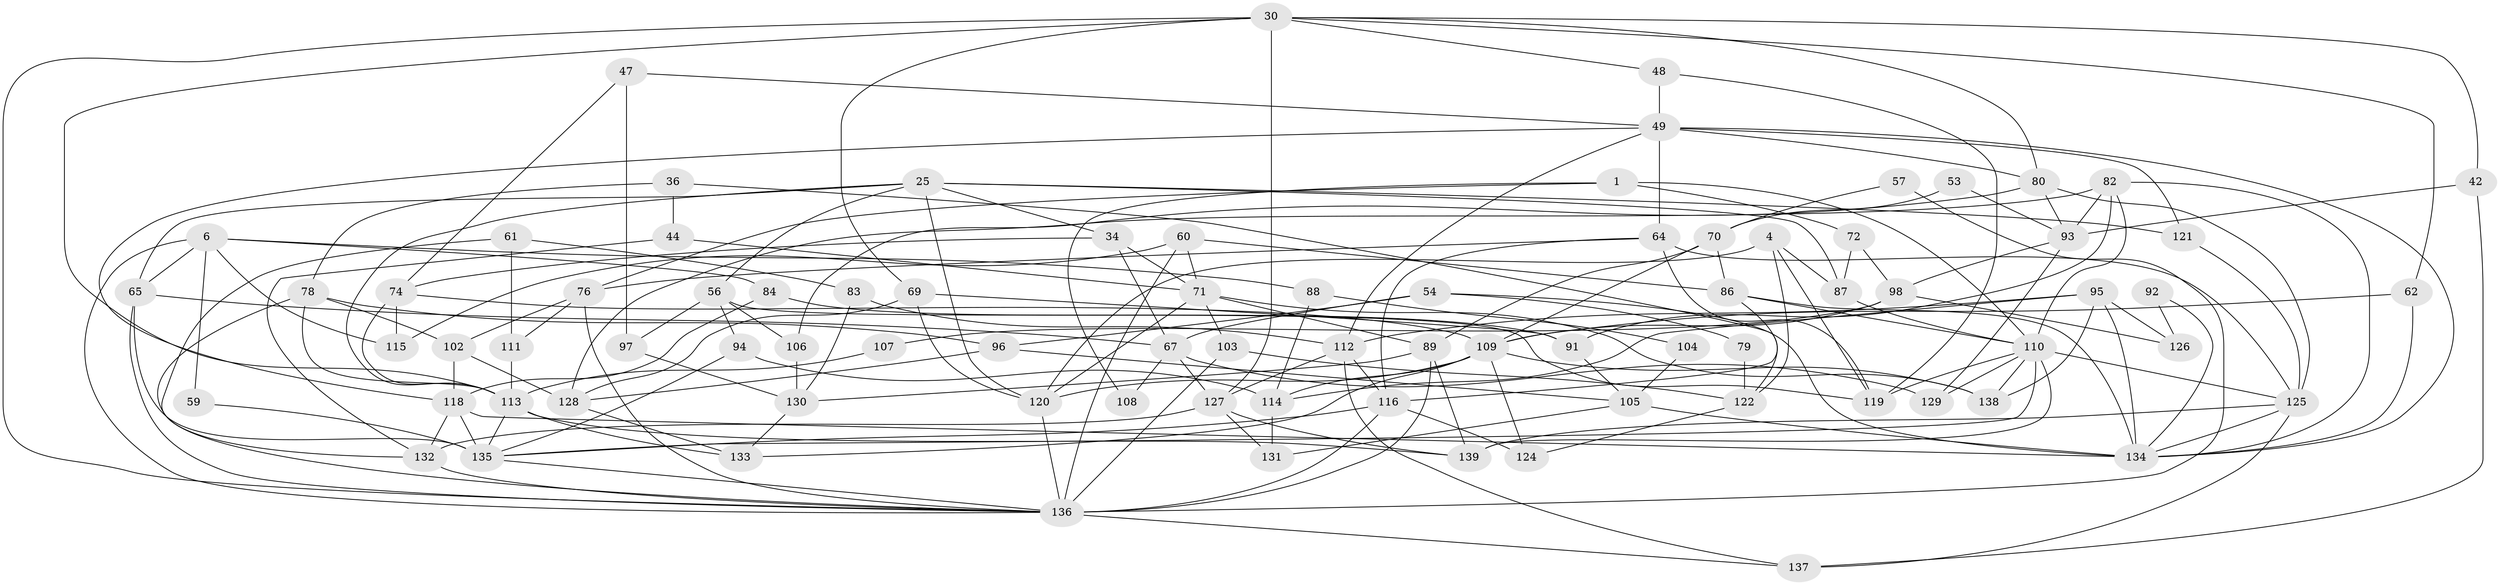 // original degree distribution, {5: 0.18705035971223022, 4: 0.23741007194244604, 7: 0.050359712230215826, 3: 0.30935251798561153, 2: 0.1223021582733813, 6: 0.07913669064748201, 8: 0.014388489208633094}
// Generated by graph-tools (version 1.1) at 2025/55/03/04/25 21:55:22]
// undirected, 83 vertices, 192 edges
graph export_dot {
graph [start="1"]
  node [color=gray90,style=filled];
  1;
  4;
  6;
  25;
  30 [super="+2"];
  34;
  36;
  42;
  44;
  47;
  48;
  49 [super="+38"];
  53;
  54 [super="+16"];
  56;
  57;
  59;
  60;
  61;
  62;
  64 [super="+29"];
  65 [super="+17"];
  67;
  69;
  70;
  71 [super="+21"];
  72 [super="+51"];
  74 [super="+9"];
  76;
  78;
  79;
  80;
  82;
  83;
  84;
  86 [super="+13"];
  87 [super="+81"];
  88;
  89;
  91;
  92;
  93 [super="+39"];
  94;
  95 [super="+33"];
  96;
  97 [super="+24"];
  98;
  102;
  103 [super="+68"];
  104;
  105 [super="+101"];
  106;
  107;
  108;
  109 [super="+12+58+46"];
  110 [super="+22+66"];
  111;
  112 [super="+40"];
  113 [super="+28+45"];
  114;
  115;
  116;
  118 [super="+50+15"];
  119 [super="+26"];
  120 [super="+35+90"];
  121;
  122;
  124 [super="+99"];
  125 [super="+27+43+100"];
  126;
  127;
  128;
  129;
  130;
  131;
  132 [super="+32"];
  133;
  134 [super="+63+123"];
  135 [super="+14+73+117+55"];
  136 [super="+85+20+77+37"];
  137 [super="+7+75"];
  138 [super="+3"];
  139 [super="+52"];
  1 -- 110;
  1 -- 76;
  1 -- 72 [weight=2];
  1 -- 108;
  4 -- 119;
  4 -- 120;
  4 -- 87;
  4 -- 122;
  6 -- 59;
  6 -- 65 [weight=2];
  6 -- 84;
  6 -- 88;
  6 -- 115;
  6 -- 136;
  25 -- 34;
  25 -- 121;
  25 -- 56;
  25 -- 65 [weight=2];
  25 -- 87;
  25 -- 120;
  25 -- 113;
  30 -- 42;
  30 -- 48;
  30 -- 62;
  30 -- 127;
  30 -- 80;
  30 -- 113;
  30 -- 69;
  30 -- 136 [weight=2];
  34 -- 67;
  34 -- 71;
  34 -- 74;
  36 -- 122;
  36 -- 78;
  36 -- 44;
  42 -- 93;
  42 -- 137;
  44 -- 71;
  44 -- 132;
  47 -- 49;
  47 -- 97;
  47 -- 74;
  48 -- 49;
  48 -- 119;
  49 -- 118;
  49 -- 64 [weight=2];
  49 -- 80;
  49 -- 112;
  49 -- 134;
  49 -- 121;
  53 -- 70;
  53 -- 93;
  54 -- 67 [weight=2];
  54 -- 79;
  54 -- 96;
  54 -- 134;
  56 -- 94;
  56 -- 106;
  56 -- 119;
  56 -- 97;
  57 -- 70;
  57 -- 136 [weight=2];
  59 -- 135;
  60 -- 136;
  60 -- 86;
  60 -- 115;
  60 -- 71;
  61 -- 83;
  61 -- 111;
  61 -- 132;
  62 -- 134;
  62 -- 109;
  64 -- 76;
  64 -- 119 [weight=2];
  64 -- 116;
  64 -- 125;
  65 -- 67;
  65 -- 136;
  65 -- 135 [weight=3];
  67 -- 127;
  67 -- 108;
  67 -- 129;
  69 -- 120 [weight=3];
  69 -- 91;
  69 -- 128;
  70 -- 89;
  70 -- 109 [weight=2];
  70 -- 86;
  71 -- 89;
  71 -- 138;
  71 -- 120 [weight=2];
  71 -- 103 [weight=2];
  72 -- 98;
  72 -- 87 [weight=2];
  74 -- 115;
  74 -- 113;
  74 -- 109;
  76 -- 102;
  76 -- 111;
  76 -- 136;
  78 -- 96;
  78 -- 102;
  78 -- 136;
  78 -- 113;
  79 -- 122;
  80 -- 106;
  80 -- 125;
  80 -- 93;
  82 -- 93 [weight=2];
  82 -- 91;
  82 -- 128;
  82 -- 134 [weight=2];
  82 -- 110;
  83 -- 112;
  83 -- 130;
  84 -- 91;
  84 -- 118;
  86 -- 110;
  86 -- 116;
  86 -- 134;
  87 -- 110;
  88 -- 114;
  88 -- 104;
  89 -- 130;
  89 -- 139;
  89 -- 136;
  91 -- 105;
  92 -- 134;
  92 -- 126;
  93 -- 129;
  93 -- 98;
  94 -- 114;
  94 -- 135;
  95 -- 114;
  95 -- 134;
  95 -- 112;
  95 -- 138;
  95 -- 126;
  96 -- 128;
  96 -- 105;
  97 -- 130;
  98 -- 107;
  98 -- 126;
  98 -- 109;
  102 -- 128;
  102 -- 118;
  103 -- 122;
  103 -- 136 [weight=2];
  104 -- 105;
  105 -- 131;
  105 -- 134 [weight=2];
  106 -- 130;
  107 -- 113;
  109 -- 138 [weight=2];
  109 -- 120;
  109 -- 114;
  109 -- 124 [weight=2];
  109 -- 133;
  110 -- 129;
  110 -- 119;
  110 -- 135;
  110 -- 138;
  110 -- 125 [weight=2];
  110 -- 139;
  111 -- 113;
  112 -- 116 [weight=2];
  112 -- 127;
  112 -- 137;
  113 -- 139;
  113 -- 135;
  113 -- 133;
  114 -- 131;
  116 -- 136 [weight=2];
  116 -- 124;
  116 -- 135;
  118 -- 135 [weight=2];
  118 -- 134 [weight=2];
  118 -- 132;
  120 -- 136 [weight=2];
  121 -- 125;
  122 -- 124;
  125 -- 134;
  125 -- 137 [weight=2];
  125 -- 139;
  127 -- 131;
  127 -- 132;
  127 -- 139;
  128 -- 133;
  130 -- 133;
  132 -- 136;
  135 -- 136;
  136 -- 137 [weight=2];
}
